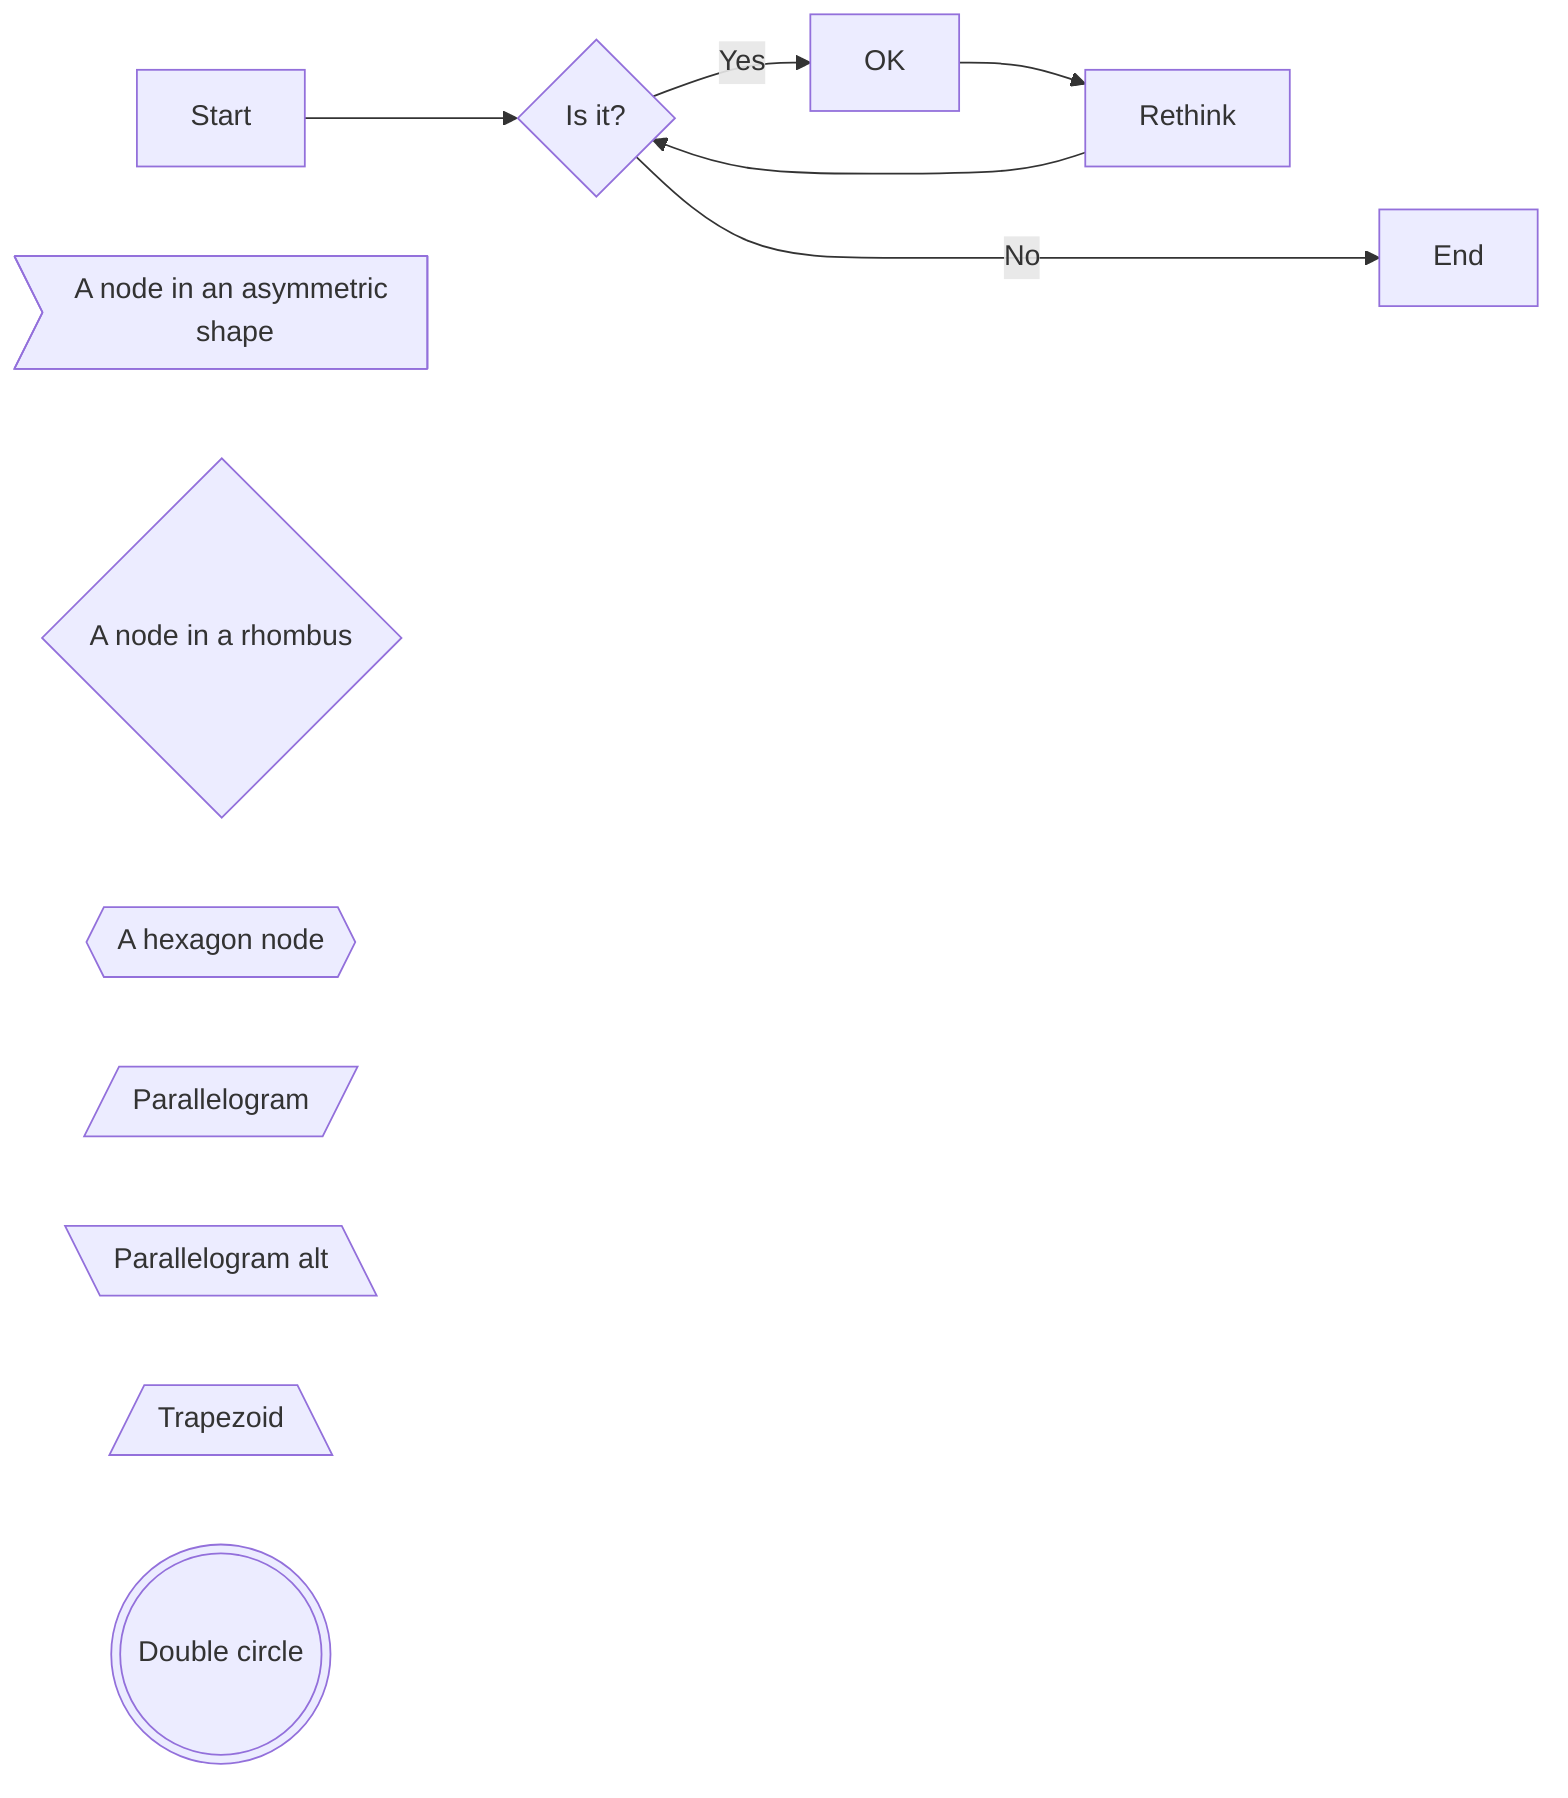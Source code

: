 flowchart LR
    A(A node with round edges)
    B([A stadium-shaped node])
    C[[A node in a subroutine shape]]
    D[(Database)]
    E((A node in the form of a circle))
    F>A node in an asymmetric shape]
    G{A node in a rhombus}
    H{{A hexagon node}}
    I[/Parallelogram/]
    J[\Parallelogram alt\]
    K[/Trapezoid\]
    L(((Double circle)))
    A[Start] --> B{Is it?}
    B -->|Yes| C[OK]
    C --> D[Rethink]
    D --> B
    B ---->|No| E[End]
